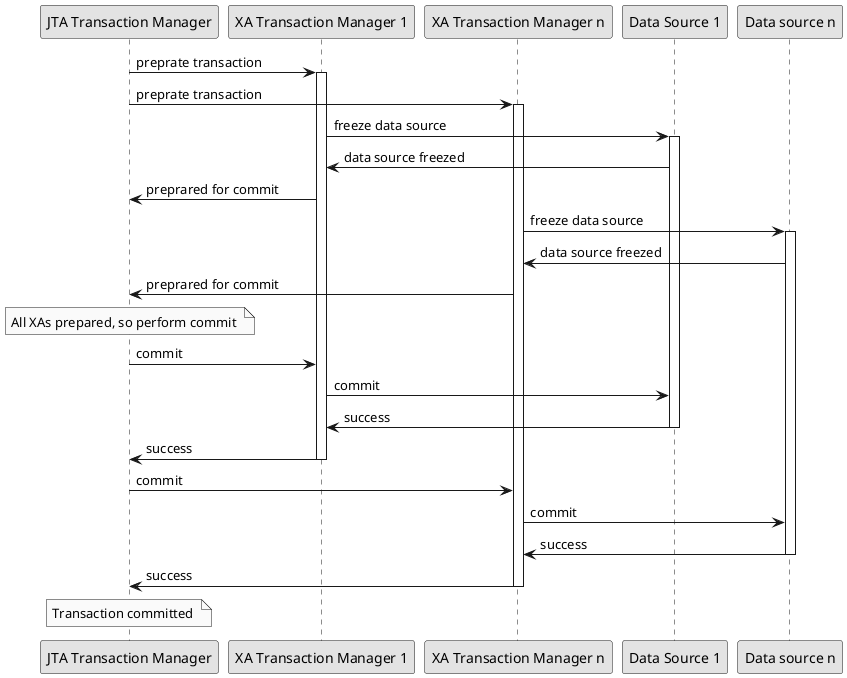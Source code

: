 @startuml
skinparam monochrome true

participant "JTA Transaction Manager" as jta
participant "XA Transaction Manager 1" as xa1
participant "XA Transaction Manager n" as xan
participant "Data Source 1" as ds1
participant "Data source n" as dsn

jta -> xa1: preprate transaction
activate xa1
jta -> xan: preprate transaction
activate xan

xa1 -> ds1: freeze data source  
activate ds1
ds1 -> xa1: data source freezed
xa1 -> jta: preprared for commit


xan -> dsn: freeze data source  
activate dsn
dsn -> xan: data source freezed
xan -> jta: preprared for commit

note over jta
  All XAs prepared, so perform commit 
end note

jta -> xa1: commit
xa1 -> ds1: commit
ds1 -> xa1: success
deactivate ds1
xa1 -> jta: success
deactivate xa1

jta -> xan: commit
xan -> dsn: commit
dsn -> xan: success
deactivate dsn
xan -> jta: success
deactivate xan

note over jta
  Transaction committed 
end note

@enduml